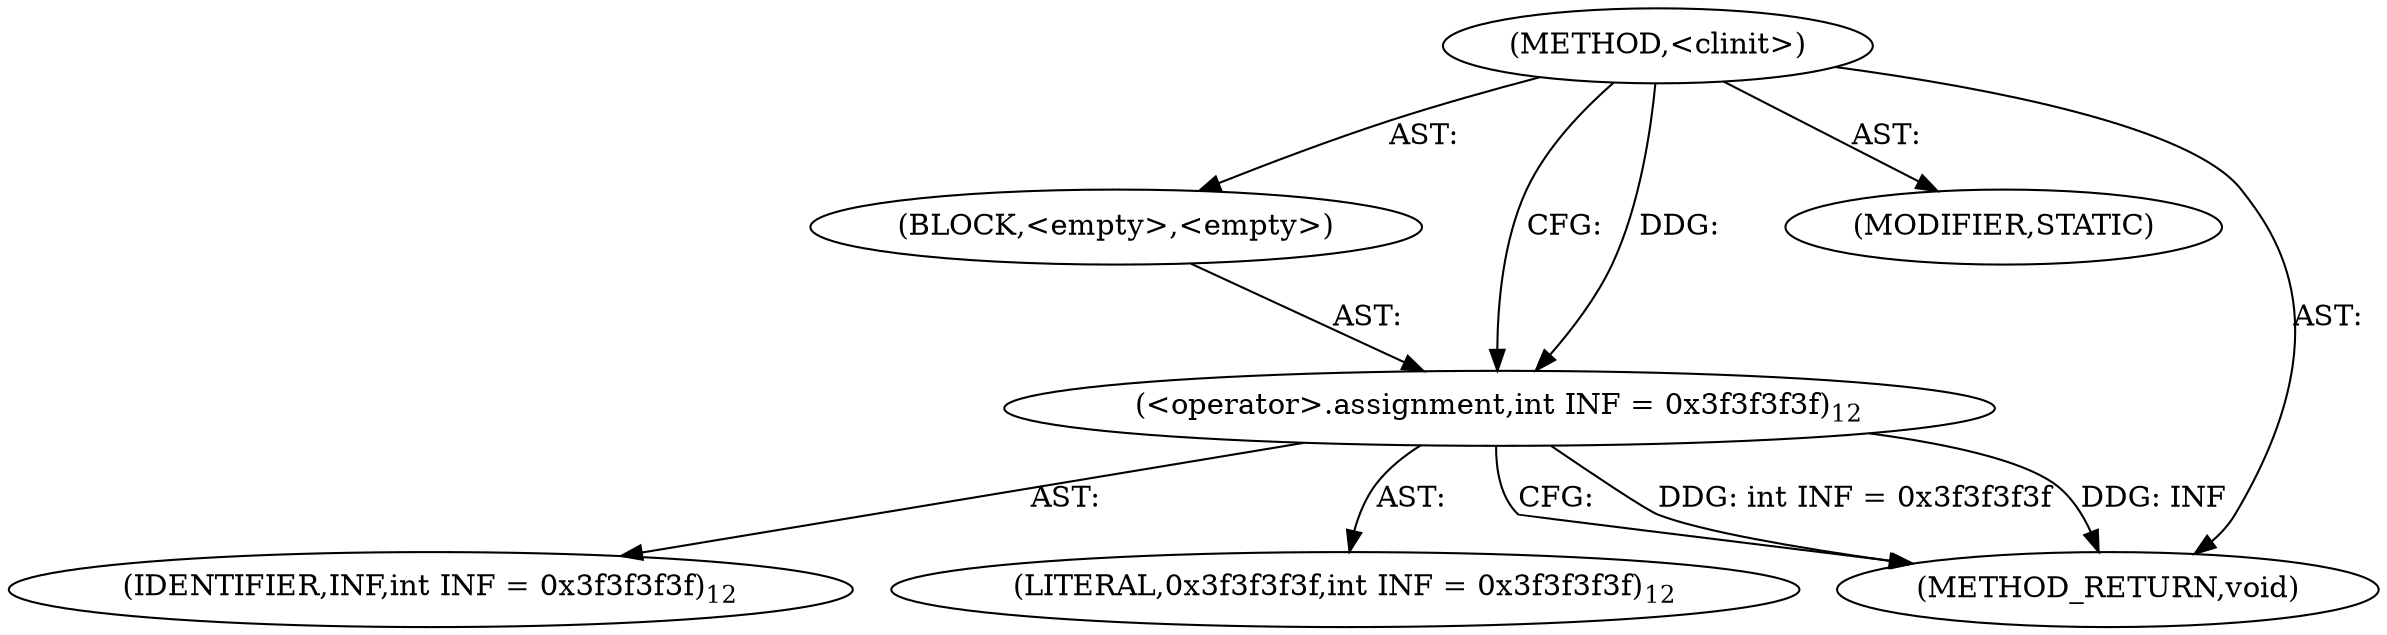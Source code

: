 digraph "&lt;clinit&gt;" {  
"79" [label = <(METHOD,&lt;clinit&gt;)> ]
"80" [label = <(BLOCK,&lt;empty&gt;,&lt;empty&gt;)> ]
"81" [label = <(&lt;operator&gt;.assignment,int INF = 0x3f3f3f3f)<SUB>12</SUB>> ]
"82" [label = <(IDENTIFIER,INF,int INF = 0x3f3f3f3f)<SUB>12</SUB>> ]
"83" [label = <(LITERAL,0x3f3f3f3f,int INF = 0x3f3f3f3f)<SUB>12</SUB>> ]
"84" [label = <(MODIFIER,STATIC)> ]
"85" [label = <(METHOD_RETURN,void)> ]
  "79" -> "80"  [ label = "AST: "] 
  "79" -> "84"  [ label = "AST: "] 
  "79" -> "85"  [ label = "AST: "] 
  "80" -> "81"  [ label = "AST: "] 
  "81" -> "82"  [ label = "AST: "] 
  "81" -> "83"  [ label = "AST: "] 
  "81" -> "85"  [ label = "CFG: "] 
  "79" -> "81"  [ label = "CFG: "] 
  "81" -> "85"  [ label = "DDG: int INF = 0x3f3f3f3f"] 
  "81" -> "85"  [ label = "DDG: INF"] 
  "79" -> "81"  [ label = "DDG: "] 
}
